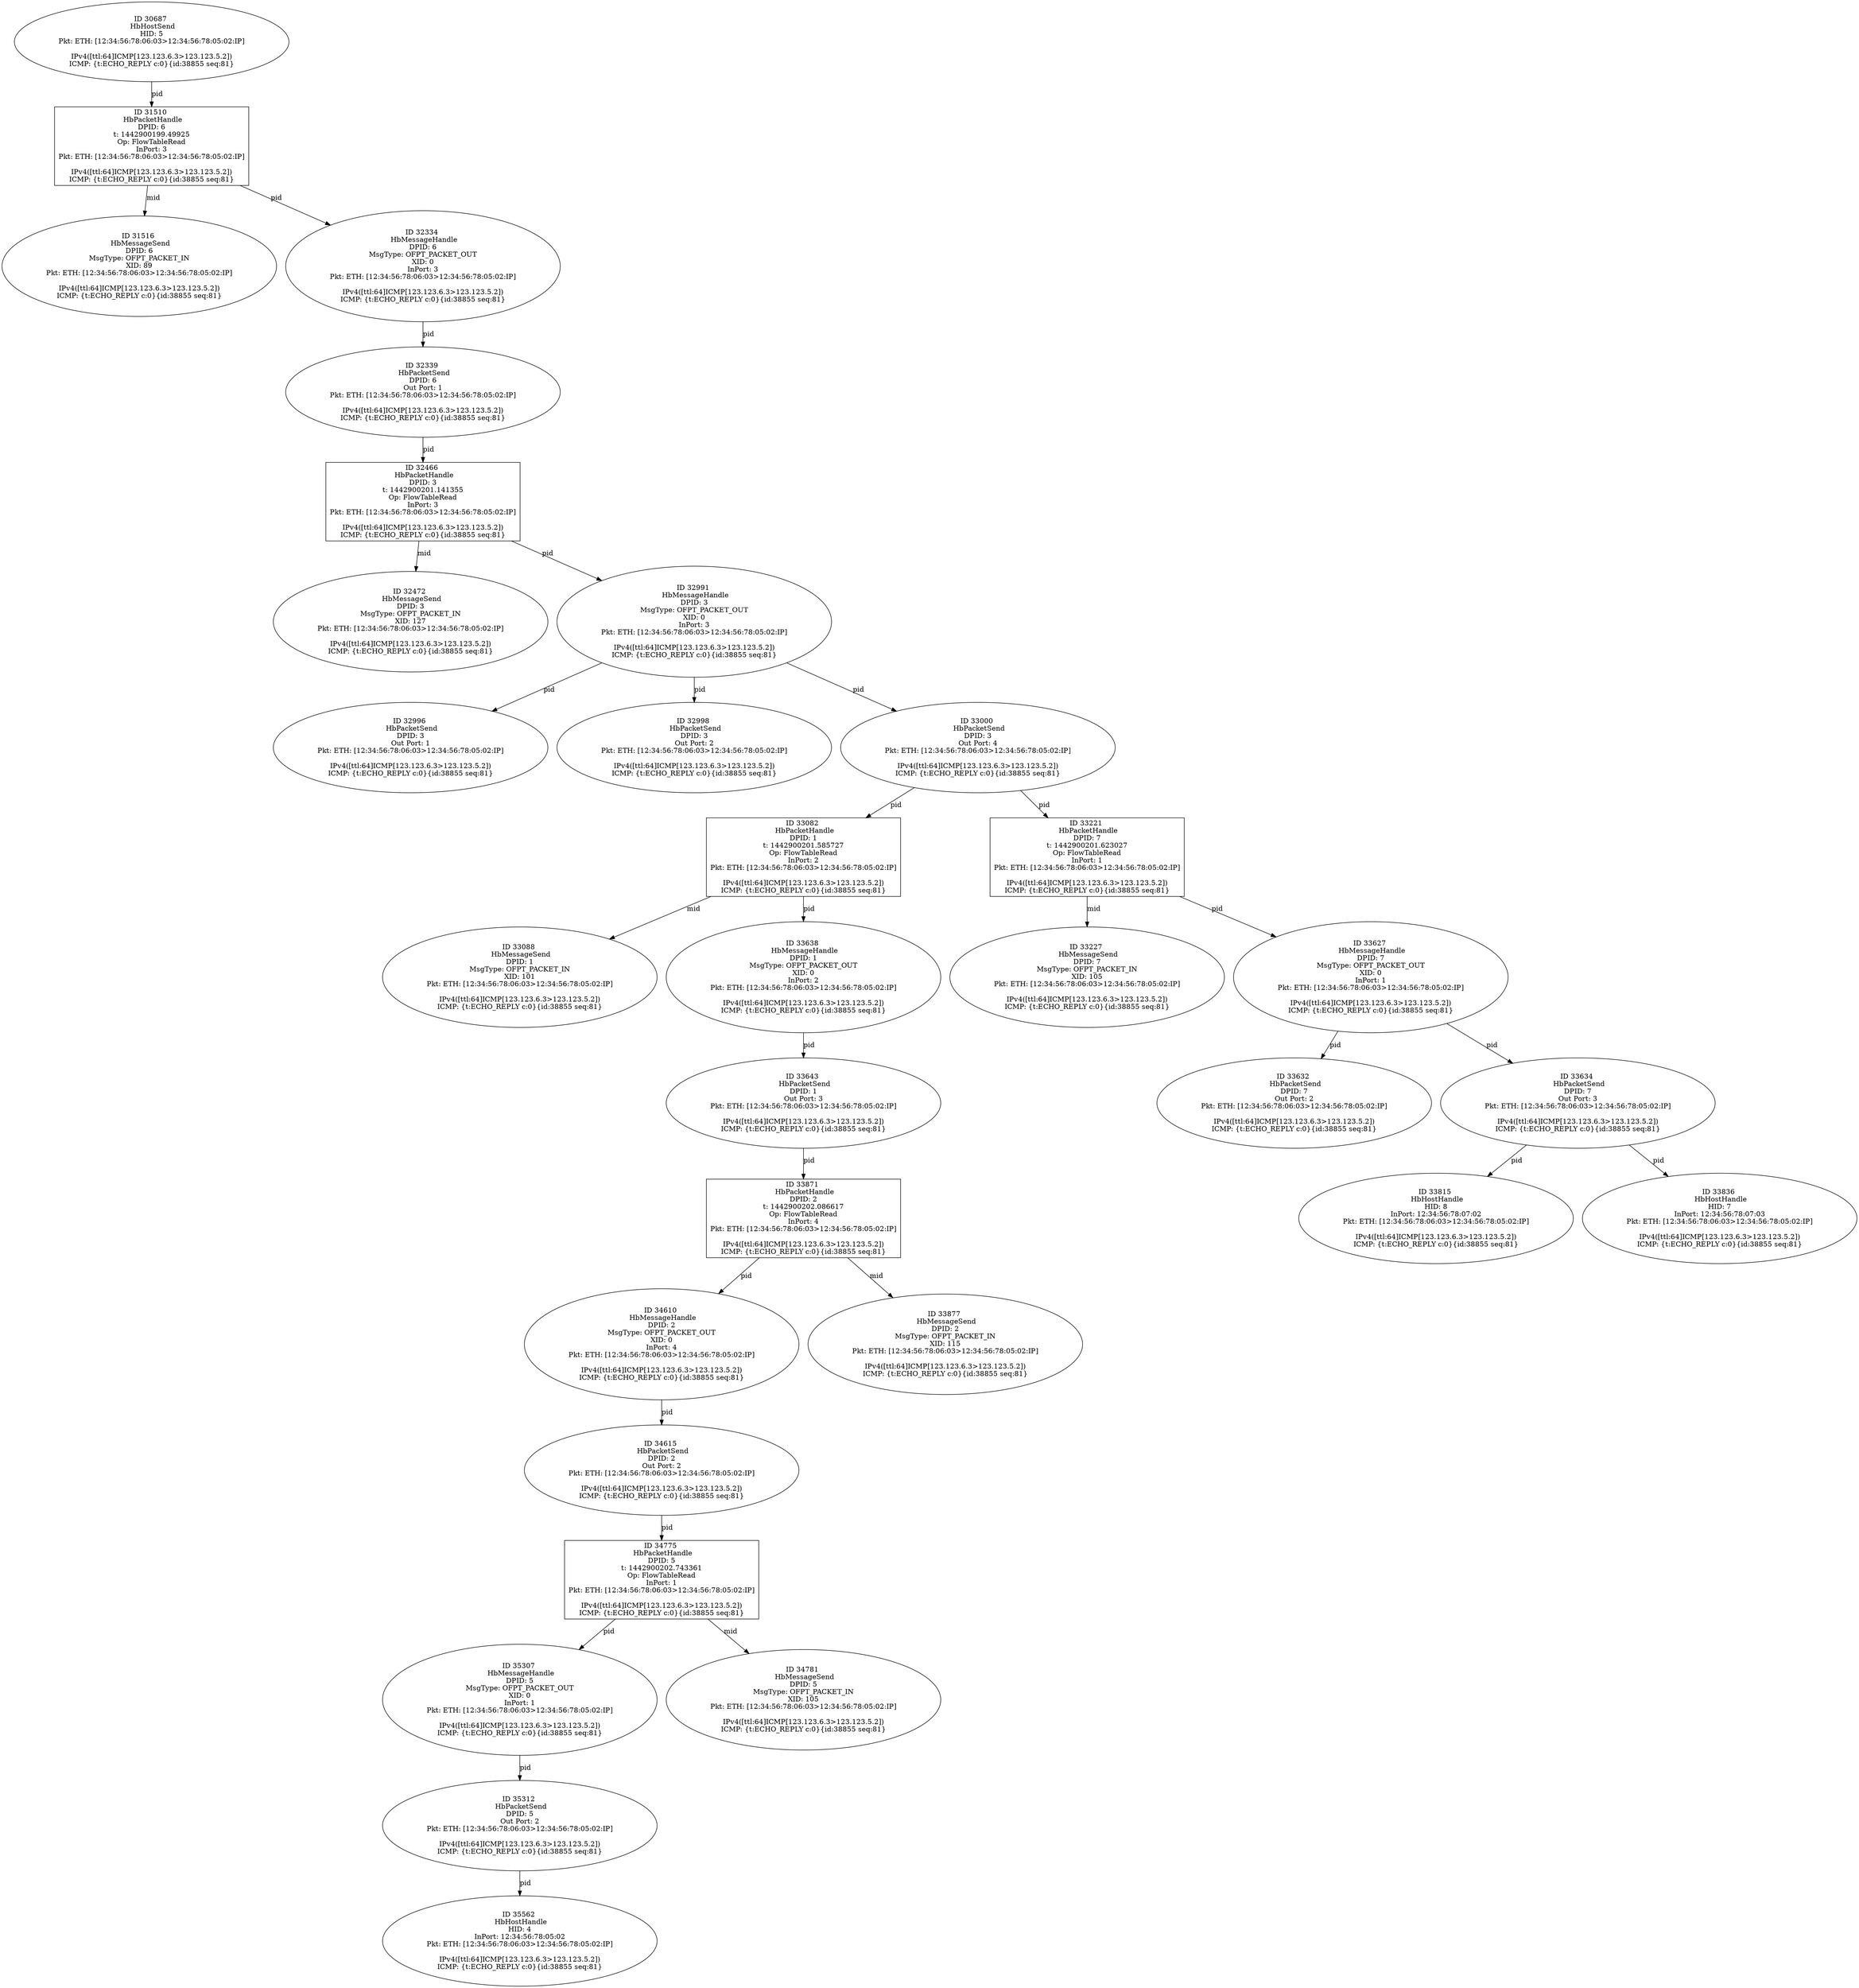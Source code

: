 strict digraph G {
35307 [shape=oval, event=<hb_events.HbMessageHandle object at 0x10f162250>, label="ID 35307 
 HbMessageHandle
DPID: 5
MsgType: OFPT_PACKET_OUT
XID: 0
InPort: 1
Pkt: ETH: [12:34:56:78:06:03>12:34:56:78:05:02:IP]

IPv4([ttl:64]ICMP[123.123.6.3>123.123.5.2])
ICMP: {t:ECHO_REPLY c:0}{id:38855 seq:81}"];
31510 [shape=box, event=<hb_events.HbPacketHandle object at 0x10e97af10>, label="ID 31510 
 HbPacketHandle
DPID: 6
t: 1442900199.49925
Op: FlowTableRead
InPort: 3
Pkt: ETH: [12:34:56:78:06:03>12:34:56:78:05:02:IP]

IPv4([ttl:64]ICMP[123.123.6.3>123.123.5.2])
ICMP: {t:ECHO_REPLY c:0}{id:38855 seq:81}"];
33815 [shape=oval, event=<hb_events.HbHostHandle object at 0x10ed5a850>, label="ID 33815 
 HbHostHandle
HID: 8
InPort: 12:34:56:78:07:02
Pkt: ETH: [12:34:56:78:06:03>12:34:56:78:05:02:IP]

IPv4([ttl:64]ICMP[123.123.6.3>123.123.5.2])
ICMP: {t:ECHO_REPLY c:0}{id:38855 seq:81}"];
31516 [shape=oval, event=<hb_events.HbMessageSend object at 0x10e981690>, label="ID 31516 
 HbMessageSend
DPID: 6
MsgType: OFPT_PACKET_IN
XID: 89
Pkt: ETH: [12:34:56:78:06:03>12:34:56:78:05:02:IP]

IPv4([ttl:64]ICMP[123.123.6.3>123.123.5.2])
ICMP: {t:ECHO_REPLY c:0}{id:38855 seq:81}"];
33836 [shape=oval, event=<hb_events.HbHostHandle object at 0x10ed619d0>, label="ID 33836 
 HbHostHandle
HID: 7
InPort: 12:34:56:78:07:03
Pkt: ETH: [12:34:56:78:06:03>12:34:56:78:05:02:IP]

IPv4([ttl:64]ICMP[123.123.6.3>123.123.5.2])
ICMP: {t:ECHO_REPLY c:0}{id:38855 seq:81}"];
34610 [shape=oval, event=<hb_events.HbMessageHandle object at 0x10ef36e50>, label="ID 34610 
 HbMessageHandle
DPID: 2
MsgType: OFPT_PACKET_OUT
XID: 0
InPort: 4
Pkt: ETH: [12:34:56:78:06:03>12:34:56:78:05:02:IP]

IPv4([ttl:64]ICMP[123.123.6.3>123.123.5.2])
ICMP: {t:ECHO_REPLY c:0}{id:38855 seq:81}"];
34615 [shape=oval, event=<hb_events.HbPacketSend object at 0x10ef44610>, label="ID 34615 
 HbPacketSend
DPID: 2
Out Port: 2
Pkt: ETH: [12:34:56:78:06:03>12:34:56:78:05:02:IP]

IPv4([ttl:64]ICMP[123.123.6.3>123.123.5.2])
ICMP: {t:ECHO_REPLY c:0}{id:38855 seq:81}"];
33082 [shape=box, event=<hb_events.HbPacketHandle object at 0x10ec18310>, label="ID 33082 
 HbPacketHandle
DPID: 1
t: 1442900201.585727
Op: FlowTableRead
InPort: 2
Pkt: ETH: [12:34:56:78:06:03>12:34:56:78:05:02:IP]

IPv4([ttl:64]ICMP[123.123.6.3>123.123.5.2])
ICMP: {t:ECHO_REPLY c:0}{id:38855 seq:81}"];
30687 [shape=oval, event=<hb_events.HbHostSend object at 0x10e60a690>, label="ID 30687 
 HbHostSend
HID: 5
Pkt: ETH: [12:34:56:78:06:03>12:34:56:78:05:02:IP]

IPv4([ttl:64]ICMP[123.123.6.3>123.123.5.2])
ICMP: {t:ECHO_REPLY c:0}{id:38855 seq:81}"];
33088 [shape=oval, event=<hb_events.HbMessageSend object at 0x10ec18ad0>, label="ID 33088 
 HbMessageSend
DPID: 1
MsgType: OFPT_PACKET_IN
XID: 101
Pkt: ETH: [12:34:56:78:06:03>12:34:56:78:05:02:IP]

IPv4([ttl:64]ICMP[123.123.6.3>123.123.5.2])
ICMP: {t:ECHO_REPLY c:0}{id:38855 seq:81}"];
33221 [shape=box, event=<hb_events.HbPacketHandle object at 0x10ec583d0>, label="ID 33221 
 HbPacketHandle
DPID: 7
t: 1442900201.623027
Op: FlowTableRead
InPort: 1
Pkt: ETH: [12:34:56:78:06:03>12:34:56:78:05:02:IP]

IPv4([ttl:64]ICMP[123.123.6.3>123.123.5.2])
ICMP: {t:ECHO_REPLY c:0}{id:38855 seq:81}"];
33227 [shape=oval, event=<hb_events.HbMessageSend object at 0x10ec58b10>, label="ID 33227 
 HbMessageSend
DPID: 7
MsgType: OFPT_PACKET_IN
XID: 105
Pkt: ETH: [12:34:56:78:06:03>12:34:56:78:05:02:IP]

IPv4([ttl:64]ICMP[123.123.6.3>123.123.5.2])
ICMP: {t:ECHO_REPLY c:0}{id:38855 seq:81}"];
32334 [shape=oval, event=<hb_events.HbMessageHandle object at 0x10eb0f790>, label="ID 32334 
 HbMessageHandle
DPID: 6
MsgType: OFPT_PACKET_OUT
XID: 0
InPort: 3
Pkt: ETH: [12:34:56:78:06:03>12:34:56:78:05:02:IP]

IPv4([ttl:64]ICMP[123.123.6.3>123.123.5.2])
ICMP: {t:ECHO_REPLY c:0}{id:38855 seq:81}"];
33871 [shape=box, event=<hb_events.HbPacketHandle object at 0x10ed7a790>, label="ID 33871 
 HbPacketHandle
DPID: 2
t: 1442900202.086617
Op: FlowTableRead
InPort: 4
Pkt: ETH: [12:34:56:78:06:03>12:34:56:78:05:02:IP]

IPv4([ttl:64]ICMP[123.123.6.3>123.123.5.2])
ICMP: {t:ECHO_REPLY c:0}{id:38855 seq:81}"];
32466 [shape=box, event=<hb_events.HbPacketHandle object at 0x10eb39e10>, label="ID 32466 
 HbPacketHandle
DPID: 3
t: 1442900201.141355
Op: FlowTableRead
InPort: 3
Pkt: ETH: [12:34:56:78:06:03>12:34:56:78:05:02:IP]

IPv4([ttl:64]ICMP[123.123.6.3>123.123.5.2])
ICMP: {t:ECHO_REPLY c:0}{id:38855 seq:81}"];
32339 [shape=oval, event=<hb_events.HbPacketSend object at 0x10eb1a090>, label="ID 32339 
 HbPacketSend
DPID: 6
Out Port: 1
Pkt: ETH: [12:34:56:78:06:03>12:34:56:78:05:02:IP]

IPv4([ttl:64]ICMP[123.123.6.3>123.123.5.2])
ICMP: {t:ECHO_REPLY c:0}{id:38855 seq:81}"];
33877 [shape=oval, event=<hb_events.HbMessageSend object at 0x10ed7af50>, label="ID 33877 
 HbMessageSend
DPID: 2
MsgType: OFPT_PACKET_IN
XID: 115
Pkt: ETH: [12:34:56:78:06:03>12:34:56:78:05:02:IP]

IPv4([ttl:64]ICMP[123.123.6.3>123.123.5.2])
ICMP: {t:ECHO_REPLY c:0}{id:38855 seq:81}"];
34775 [shape=box, event=<hb_events.HbPacketHandle object at 0x10efb3c10>, label="ID 34775 
 HbPacketHandle
DPID: 5
t: 1442900202.743361
Op: FlowTableRead
InPort: 1
Pkt: ETH: [12:34:56:78:06:03>12:34:56:78:05:02:IP]

IPv4([ttl:64]ICMP[123.123.6.3>123.123.5.2])
ICMP: {t:ECHO_REPLY c:0}{id:38855 seq:81}"];
32472 [shape=oval, event=<hb_events.HbMessageSend object at 0x10eb3e590>, label="ID 32472 
 HbMessageSend
DPID: 3
MsgType: OFPT_PACKET_IN
XID: 127
Pkt: ETH: [12:34:56:78:06:03>12:34:56:78:05:02:IP]

IPv4([ttl:64]ICMP[123.123.6.3>123.123.5.2])
ICMP: {t:ECHO_REPLY c:0}{id:38855 seq:81}"];
33627 [shape=oval, event=<hb_events.HbMessageHandle object at 0x10ecf1390>, label="ID 33627 
 HbMessageHandle
DPID: 7
MsgType: OFPT_PACKET_OUT
XID: 0
InPort: 1
Pkt: ETH: [12:34:56:78:06:03>12:34:56:78:05:02:IP]

IPv4([ttl:64]ICMP[123.123.6.3>123.123.5.2])
ICMP: {t:ECHO_REPLY c:0}{id:38855 seq:81}"];
34781 [shape=oval, event=<hb_events.HbMessageSend object at 0x10efad250>, label="ID 34781 
 HbMessageSend
DPID: 5
MsgType: OFPT_PACKET_IN
XID: 105
Pkt: ETH: [12:34:56:78:06:03>12:34:56:78:05:02:IP]

IPv4([ttl:64]ICMP[123.123.6.3>123.123.5.2])
ICMP: {t:ECHO_REPLY c:0}{id:38855 seq:81}"];
32991 [shape=oval, event=<hb_events.HbMessageHandle object at 0x10ebfc4d0>, label="ID 32991 
 HbMessageHandle
DPID: 3
MsgType: OFPT_PACKET_OUT
XID: 0
InPort: 3
Pkt: ETH: [12:34:56:78:06:03>12:34:56:78:05:02:IP]

IPv4([ttl:64]ICMP[123.123.6.3>123.123.5.2])
ICMP: {t:ECHO_REPLY c:0}{id:38855 seq:81}"];
33632 [shape=oval, event=<hb_events.HbPacketSend object at 0x10ecfc190>, label="ID 33632 
 HbPacketSend
DPID: 7
Out Port: 2
Pkt: ETH: [12:34:56:78:06:03>12:34:56:78:05:02:IP]

IPv4([ttl:64]ICMP[123.123.6.3>123.123.5.2])
ICMP: {t:ECHO_REPLY c:0}{id:38855 seq:81}"];
33634 [shape=oval, event=<hb_events.HbPacketSend object at 0x10ecfcbd0>, label="ID 33634 
 HbPacketSend
DPID: 7
Out Port: 3
Pkt: ETH: [12:34:56:78:06:03>12:34:56:78:05:02:IP]

IPv4([ttl:64]ICMP[123.123.6.3>123.123.5.2])
ICMP: {t:ECHO_REPLY c:0}{id:38855 seq:81}"];
32996 [shape=oval, event=<hb_events.HbPacketSend object at 0x10ebfc9d0>, label="ID 32996 
 HbPacketSend
DPID: 3
Out Port: 1
Pkt: ETH: [12:34:56:78:06:03>12:34:56:78:05:02:IP]

IPv4([ttl:64]ICMP[123.123.6.3>123.123.5.2])
ICMP: {t:ECHO_REPLY c:0}{id:38855 seq:81}"];
33638 [shape=oval, event=<hb_events.HbMessageHandle object at 0x10ecfce10>, label="ID 33638 
 HbMessageHandle
DPID: 1
MsgType: OFPT_PACKET_OUT
XID: 0
InPort: 2
Pkt: ETH: [12:34:56:78:06:03>12:34:56:78:05:02:IP]

IPv4([ttl:64]ICMP[123.123.6.3>123.123.5.2])
ICMP: {t:ECHO_REPLY c:0}{id:38855 seq:81}"];
32998 [shape=oval, event=<hb_events.HbPacketSend object at 0x10ebfcc10>, label="ID 32998 
 HbPacketSend
DPID: 3
Out Port: 2
Pkt: ETH: [12:34:56:78:06:03>12:34:56:78:05:02:IP]

IPv4([ttl:64]ICMP[123.123.6.3>123.123.5.2])
ICMP: {t:ECHO_REPLY c:0}{id:38855 seq:81}"];
33000 [shape=oval, event=<hb_events.HbPacketSend object at 0x10ebfce50>, label="ID 33000 
 HbPacketSend
DPID: 3
Out Port: 4
Pkt: ETH: [12:34:56:78:06:03>12:34:56:78:05:02:IP]

IPv4([ttl:64]ICMP[123.123.6.3>123.123.5.2])
ICMP: {t:ECHO_REPLY c:0}{id:38855 seq:81}"];
35562 [shape=oval, event=<hb_events.HbHostHandle object at 0x10f229f90>, label="ID 35562 
 HbHostHandle
HID: 4
InPort: 12:34:56:78:05:02
Pkt: ETH: [12:34:56:78:06:03>12:34:56:78:05:02:IP]

IPv4([ttl:64]ICMP[123.123.6.3>123.123.5.2])
ICMP: {t:ECHO_REPLY c:0}{id:38855 seq:81}"];
33643 [shape=oval, event=<hb_events.HbPacketSend object at 0x10ed04350>, label="ID 33643 
 HbPacketSend
DPID: 1
Out Port: 3
Pkt: ETH: [12:34:56:78:06:03>12:34:56:78:05:02:IP]

IPv4([ttl:64]ICMP[123.123.6.3>123.123.5.2])
ICMP: {t:ECHO_REPLY c:0}{id:38855 seq:81}"];
35312 [shape=oval, event=<hb_events.HbPacketSend object at 0x10f1685d0>, label="ID 35312 
 HbPacketSend
DPID: 5
Out Port: 2
Pkt: ETH: [12:34:56:78:06:03>12:34:56:78:05:02:IP]

IPv4([ttl:64]ICMP[123.123.6.3>123.123.5.2])
ICMP: {t:ECHO_REPLY c:0}{id:38855 seq:81}"];
33643 -> 33871  [rel=pid, label=pid];
31510 -> 31516  [rel=mid, label=mid];
31510 -> 32334  [rel=pid, label=pid];
34610 -> 34615  [rel=pid, label=pid];
34615 -> 34775  [rel=pid, label=pid];
33082 -> 33088  [rel=mid, label=mid];
33082 -> 33638  [rel=pid, label=pid];
30687 -> 31510  [rel=pid, label=pid];
33221 -> 33627  [rel=pid, label=pid];
33221 -> 33227  [rel=mid, label=mid];
32334 -> 32339  [rel=pid, label=pid];
33871 -> 34610  [rel=pid, label=pid];
33871 -> 33877  [rel=mid, label=mid];
32466 -> 32472  [rel=mid, label=mid];
32466 -> 32991  [rel=pid, label=pid];
32339 -> 32466  [rel=pid, label=pid];
34775 -> 35307  [rel=pid, label=pid];
34775 -> 34781  [rel=mid, label=mid];
33627 -> 33632  [rel=pid, label=pid];
33627 -> 33634  [rel=pid, label=pid];
32991 -> 33000  [rel=pid, label=pid];
32991 -> 32996  [rel=pid, label=pid];
32991 -> 32998  [rel=pid, label=pid];
33634 -> 33836  [rel=pid, label=pid];
33634 -> 33815  [rel=pid, label=pid];
33638 -> 33643  [rel=pid, label=pid];
33000 -> 33082  [rel=pid, label=pid];
33000 -> 33221  [rel=pid, label=pid];
35307 -> 35312  [rel=pid, label=pid];
35312 -> 35562  [rel=pid, label=pid];
}
